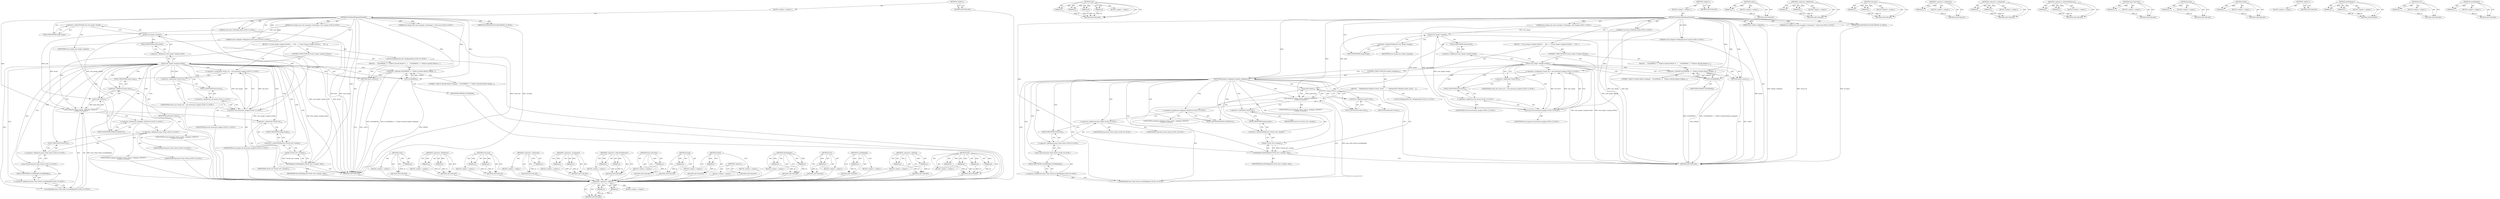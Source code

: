 digraph "LocalMidnight" {
vulnerable_112 [label=<(METHOD,&lt;operator&gt;.shiftLeft)>];
vulnerable_113 [label=<(PARAM,p1)>];
vulnerable_114 [label=<(PARAM,p2)>];
vulnerable_115 [label=<(BLOCK,&lt;empty&gt;,&lt;empty&gt;)>];
vulnerable_116 [label=<(METHOD_RETURN,ANY)>];
vulnerable_135 [label=<(METHOD,info)>];
vulnerable_136 [label=<(PARAM,p1)>];
vulnerable_137 [label=<(PARAM,p2)>];
vulnerable_138 [label=<(PARAM,p3)>];
vulnerable_139 [label=<(PARAM,p4)>];
vulnerable_140 [label=<(BLOCK,&lt;empty&gt;,&lt;empty&gt;)>];
vulnerable_141 [label=<(METHOD_RETURN,ANY)>];
vulnerable_6 [label=<(METHOD,&lt;global&gt;)<SUB>1</SUB>>];
vulnerable_7 [label=<(BLOCK,&lt;empty&gt;,&lt;empty&gt;)<SUB>1</SUB>>];
vulnerable_8 [label=<(METHOD,OnDefaultWallpaperDecoded)<SUB>1</SUB>>];
vulnerable_9 [label="<(PARAM,const base::FilePath&amp; path)<SUB>2</SUB>>"];
vulnerable_10 [label="<(PARAM,const wallpaper::WallpaperLayout layout)<SUB>3</SUB>>"];
vulnerable_11 [label="<(PARAM,std::unique_ptr&lt;user_manager::UserImage&gt;* result_out)<SUB>4</SUB>>"];
vulnerable_12 [label=<(PARAM,MovableOnDestroyCallbackHolder on_finish)<SUB>5</SUB>>];
vulnerable_13 [label="<(PARAM,std::unique_ptr&lt;user_manager::UserImage&gt; user_image)<SUB>6</SUB>>"];
vulnerable_14 [label=<(BLOCK,{
  if (user_image-&gt;image().isNull()) {
    LOG...,{
  if (user_image-&gt;image().isNull()) {
    LOG...)<SUB>6</SUB>>];
vulnerable_15 [label=<(CONTROL_STRUCTURE,IF,if (user_image-&gt;image().isNull()))<SUB>7</SUB>>];
vulnerable_16 [label=<(isNull,user_image-&gt;image().isNull())<SUB>7</SUB>>];
vulnerable_17 [label=<(&lt;operator&gt;.fieldAccess,user_image-&gt;image().isNull)<SUB>7</SUB>>];
vulnerable_18 [label=<(image,user_image-&gt;image())<SUB>7</SUB>>];
vulnerable_19 [label=<(&lt;operator&gt;.indirectFieldAccess,user_image-&gt;image)<SUB>7</SUB>>];
vulnerable_20 [label=<(IDENTIFIER,user_image,user_image-&gt;image())<SUB>7</SUB>>];
vulnerable_21 [label=<(FIELD_IDENTIFIER,image,image)<SUB>7</SUB>>];
vulnerable_22 [label=<(FIELD_IDENTIFIER,isNull,isNull)<SUB>7</SUB>>];
vulnerable_23 [label=<(BLOCK,{
    LOG(ERROR) &lt;&lt; &quot;Failed to decode default w...,{
    LOG(ERROR) &lt;&lt; &quot;Failed to decode default w...)<SUB>7</SUB>>];
vulnerable_24 [label=<(&lt;operator&gt;.shiftLeft,LOG(ERROR) &lt;&lt; &quot;Failed to decode default wallpap...)<SUB>8</SUB>>];
vulnerable_25 [label=<(LOG,LOG(ERROR))<SUB>8</SUB>>];
vulnerable_26 [label=<(IDENTIFIER,ERROR,LOG(ERROR))<SUB>8</SUB>>];
vulnerable_27 [label=<(LITERAL,&quot;Failed to decode default wallpaper. &quot;,LOG(ERROR) &lt;&lt; &quot;Failed to decode default wallpap...)<SUB>8</SUB>>];
vulnerable_28 [label=<(RETURN,return;,return;)<SUB>9</SUB>>];
vulnerable_29 [label="<(&lt;operator&gt;.assignment,*result_out = std::move(user_image))<SUB>12</SUB>>"];
vulnerable_30 [label=<(&lt;operator&gt;.indirection,*result_out)<SUB>12</SUB>>];
vulnerable_31 [label="<(IDENTIFIER,result_out,*result_out = std::move(user_image))<SUB>12</SUB>>"];
vulnerable_32 [label="<(std.move,std::move(user_image))<SUB>12</SUB>>"];
vulnerable_33 [label="<(&lt;operator&gt;.fieldAccess,std::move)<SUB>12</SUB>>"];
vulnerable_34 [label="<(IDENTIFIER,std,std::move(user_image))<SUB>12</SUB>>"];
vulnerable_35 [label=<(FIELD_IDENTIFIER,move,move)<SUB>12</SUB>>];
vulnerable_36 [label="<(IDENTIFIER,user_image,std::move(user_image))<SUB>12</SUB>>"];
vulnerable_37 [label="<(LOCAL,WallpaperInfo info: WallpaperInfo)<SUB>13</SUB>>"];
vulnerable_38 [label="<(info,info(path.value(), layout, wallpaper::DEFAULT,
...)<SUB>13</SUB>>"];
vulnerable_39 [label=<(value,path.value())<SUB>13</SUB>>];
vulnerable_40 [label=<(&lt;operator&gt;.fieldAccess,path.value)<SUB>13</SUB>>];
vulnerable_41 [label=<(IDENTIFIER,path,path.value())<SUB>13</SUB>>];
vulnerable_42 [label=<(FIELD_IDENTIFIER,value,value)<SUB>13</SUB>>];
vulnerable_43 [label="<(IDENTIFIER,layout,info(path.value(), layout, wallpaper::DEFAULT,
...)<SUB>13</SUB>>"];
vulnerable_44 [label="<(&lt;operator&gt;.fieldAccess,wallpaper::DEFAULT)<SUB>13</SUB>>"];
vulnerable_45 [label="<(IDENTIFIER,wallpaper,info(path.value(), layout, wallpaper::DEFAULT,
...)<SUB>13</SUB>>"];
vulnerable_46 [label=<(FIELD_IDENTIFIER,DEFAULT,DEFAULT)<SUB>13</SUB>>];
vulnerable_47 [label="<(LocalMidnight,base::Time::Now().LocalMidnight())<SUB>14</SUB>>"];
vulnerable_48 [label="<(&lt;operator&gt;.fieldAccess,base::Time::Now().LocalMidnight)<SUB>14</SUB>>"];
vulnerable_49 [label="<(base.Time.Now,base::Time::Now())<SUB>14</SUB>>"];
vulnerable_50 [label="<(&lt;operator&gt;.fieldAccess,base::Time::Now)<SUB>14</SUB>>"];
vulnerable_51 [label="<(&lt;operator&gt;.fieldAccess,base::Time)<SUB>14</SUB>>"];
vulnerable_52 [label="<(IDENTIFIER,base,base::Time::Now())<SUB>14</SUB>>"];
vulnerable_53 [label="<(IDENTIFIER,Time,base::Time::Now())<SUB>14</SUB>>"];
vulnerable_54 [label=<(FIELD_IDENTIFIER,Now,Now)<SUB>14</SUB>>];
vulnerable_55 [label=<(FIELD_IDENTIFIER,LocalMidnight,LocalMidnight)<SUB>14</SUB>>];
vulnerable_56 [label=<(SetWallpaper,SetWallpaper((*result_out)-&gt;image(), info))<SUB>15</SUB>>];
vulnerable_57 [label=<(image,(*result_out)-&gt;image())<SUB>15</SUB>>];
vulnerable_58 [label=<(&lt;operator&gt;.indirectFieldAccess,(*result_out)-&gt;image)<SUB>15</SUB>>];
vulnerable_59 [label=<(&lt;operator&gt;.indirection,*result_out)<SUB>15</SUB>>];
vulnerable_60 [label=<(IDENTIFIER,result_out,(*result_out)-&gt;image())<SUB>15</SUB>>];
vulnerable_61 [label=<(FIELD_IDENTIFIER,image,image)<SUB>15</SUB>>];
vulnerable_62 [label=<(IDENTIFIER,info,SetWallpaper((*result_out)-&gt;image(), info))<SUB>15</SUB>>];
vulnerable_63 [label=<(METHOD_RETURN,void)<SUB>1</SUB>>];
vulnerable_65 [label=<(METHOD_RETURN,ANY)<SUB>1</SUB>>];
vulnerable_142 [label=<(METHOD,value)>];
vulnerable_143 [label=<(PARAM,p1)>];
vulnerable_144 [label=<(BLOCK,&lt;empty&gt;,&lt;empty&gt;)>];
vulnerable_145 [label=<(METHOD_RETURN,ANY)>];
vulnerable_98 [label=<(METHOD,&lt;operator&gt;.fieldAccess)>];
vulnerable_99 [label=<(PARAM,p1)>];
vulnerable_100 [label=<(PARAM,p2)>];
vulnerable_101 [label=<(BLOCK,&lt;empty&gt;,&lt;empty&gt;)>];
vulnerable_102 [label=<(METHOD_RETURN,ANY)>];
vulnerable_130 [label=<(METHOD,std.move)>];
vulnerable_131 [label=<(PARAM,p1)>];
vulnerable_132 [label=<(PARAM,p2)>];
vulnerable_133 [label=<(BLOCK,&lt;empty&gt;,&lt;empty&gt;)>];
vulnerable_134 [label=<(METHOD_RETURN,ANY)>];
vulnerable_126 [label=<(METHOD,&lt;operator&gt;.indirection)>];
vulnerable_127 [label=<(PARAM,p1)>];
vulnerable_128 [label=<(BLOCK,&lt;empty&gt;,&lt;empty&gt;)>];
vulnerable_129 [label=<(METHOD_RETURN,ANY)>];
vulnerable_121 [label=<(METHOD,&lt;operator&gt;.assignment)>];
vulnerable_122 [label=<(PARAM,p1)>];
vulnerable_123 [label=<(PARAM,p2)>];
vulnerable_124 [label=<(BLOCK,&lt;empty&gt;,&lt;empty&gt;)>];
vulnerable_125 [label=<(METHOD_RETURN,ANY)>];
vulnerable_107 [label=<(METHOD,&lt;operator&gt;.indirectFieldAccess)>];
vulnerable_108 [label=<(PARAM,p1)>];
vulnerable_109 [label=<(PARAM,p2)>];
vulnerable_110 [label=<(BLOCK,&lt;empty&gt;,&lt;empty&gt;)>];
vulnerable_111 [label=<(METHOD_RETURN,ANY)>];
vulnerable_150 [label=<(METHOD,base.Time.Now)>];
vulnerable_151 [label=<(PARAM,p1)>];
vulnerable_152 [label=<(BLOCK,&lt;empty&gt;,&lt;empty&gt;)>];
vulnerable_153 [label=<(METHOD_RETURN,ANY)>];
vulnerable_103 [label=<(METHOD,image)>];
vulnerable_104 [label=<(PARAM,p1)>];
vulnerable_105 [label=<(BLOCK,&lt;empty&gt;,&lt;empty&gt;)>];
vulnerable_106 [label=<(METHOD_RETURN,ANY)>];
vulnerable_94 [label=<(METHOD,isNull)>];
vulnerable_95 [label=<(PARAM,p1)>];
vulnerable_96 [label=<(BLOCK,&lt;empty&gt;,&lt;empty&gt;)>];
vulnerable_97 [label=<(METHOD_RETURN,ANY)>];
vulnerable_88 [label=<(METHOD,&lt;global&gt;)<SUB>1</SUB>>];
vulnerable_89 [label=<(BLOCK,&lt;empty&gt;,&lt;empty&gt;)>];
vulnerable_90 [label=<(METHOD_RETURN,ANY)>];
vulnerable_154 [label=<(METHOD,SetWallpaper)>];
vulnerable_155 [label=<(PARAM,p1)>];
vulnerable_156 [label=<(PARAM,p2)>];
vulnerable_157 [label=<(BLOCK,&lt;empty&gt;,&lt;empty&gt;)>];
vulnerable_158 [label=<(METHOD_RETURN,ANY)>];
vulnerable_117 [label=<(METHOD,LOG)>];
vulnerable_118 [label=<(PARAM,p1)>];
vulnerable_119 [label=<(BLOCK,&lt;empty&gt;,&lt;empty&gt;)>];
vulnerable_120 [label=<(METHOD_RETURN,ANY)>];
vulnerable_146 [label=<(METHOD,LocalMidnight)>];
vulnerable_147 [label=<(PARAM,p1)>];
vulnerable_148 [label=<(BLOCK,&lt;empty&gt;,&lt;empty&gt;)>];
vulnerable_149 [label=<(METHOD_RETURN,ANY)>];
fixed_118 [label=<(METHOD,&lt;operator&gt;.shiftLeft)>];
fixed_119 [label=<(PARAM,p1)>];
fixed_120 [label=<(PARAM,p2)>];
fixed_121 [label=<(BLOCK,&lt;empty&gt;,&lt;empty&gt;)>];
fixed_122 [label=<(METHOD_RETURN,ANY)>];
fixed_141 [label=<(METHOD,info)>];
fixed_142 [label=<(PARAM,p1)>];
fixed_143 [label=<(PARAM,p2)>];
fixed_144 [label=<(PARAM,p3)>];
fixed_145 [label=<(PARAM,p4)>];
fixed_146 [label=<(BLOCK,&lt;empty&gt;,&lt;empty&gt;)>];
fixed_147 [label=<(METHOD_RETURN,ANY)>];
fixed_6 [label=<(METHOD,&lt;global&gt;)<SUB>1</SUB>>];
fixed_7 [label=<(BLOCK,&lt;empty&gt;,&lt;empty&gt;)<SUB>1</SUB>>];
fixed_8 [label=<(METHOD,OnDefaultWallpaperDecoded)<SUB>1</SUB>>];
fixed_9 [label="<(PARAM,const base::FilePath&amp; path)<SUB>2</SUB>>"];
fixed_10 [label="<(PARAM,const wallpaper::WallpaperLayout layout)<SUB>3</SUB>>"];
fixed_11 [label=<(PARAM,bool update_wallpaper)<SUB>4</SUB>>];
fixed_12 [label="<(PARAM,std::unique_ptr&lt;user_manager::UserImage&gt;* result_out)<SUB>5</SUB>>"];
fixed_13 [label=<(PARAM,MovableOnDestroyCallbackHolder on_finish)<SUB>6</SUB>>];
fixed_14 [label="<(PARAM,std::unique_ptr&lt;user_manager::UserImage&gt; user_image)<SUB>7</SUB>>"];
fixed_15 [label=<(BLOCK,{
  if (user_image-&gt;image().isNull()) {
    LOG...,{
  if (user_image-&gt;image().isNull()) {
    LOG...)<SUB>7</SUB>>];
fixed_16 [label=<(CONTROL_STRUCTURE,IF,if (user_image-&gt;image().isNull()))<SUB>8</SUB>>];
fixed_17 [label=<(isNull,user_image-&gt;image().isNull())<SUB>8</SUB>>];
fixed_18 [label=<(&lt;operator&gt;.fieldAccess,user_image-&gt;image().isNull)<SUB>8</SUB>>];
fixed_19 [label=<(image,user_image-&gt;image())<SUB>8</SUB>>];
fixed_20 [label=<(&lt;operator&gt;.indirectFieldAccess,user_image-&gt;image)<SUB>8</SUB>>];
fixed_21 [label=<(IDENTIFIER,user_image,user_image-&gt;image())<SUB>8</SUB>>];
fixed_22 [label=<(FIELD_IDENTIFIER,image,image)<SUB>8</SUB>>];
fixed_23 [label=<(FIELD_IDENTIFIER,isNull,isNull)<SUB>8</SUB>>];
fixed_24 [label=<(BLOCK,{
    LOG(ERROR) &lt;&lt; &quot;Failed to decode default w...,{
    LOG(ERROR) &lt;&lt; &quot;Failed to decode default w...)<SUB>8</SUB>>];
fixed_25 [label=<(&lt;operator&gt;.shiftLeft,LOG(ERROR) &lt;&lt; &quot;Failed to decode default wallpap...)<SUB>9</SUB>>];
fixed_26 [label=<(LOG,LOG(ERROR))<SUB>9</SUB>>];
fixed_27 [label=<(IDENTIFIER,ERROR,LOG(ERROR))<SUB>9</SUB>>];
fixed_28 [label=<(LITERAL,&quot;Failed to decode default wallpaper. &quot;,LOG(ERROR) &lt;&lt; &quot;Failed to decode default wallpap...)<SUB>9</SUB>>];
fixed_29 [label=<(RETURN,return;,return;)<SUB>10</SUB>>];
fixed_30 [label="<(&lt;operator&gt;.assignment,*result_out = std::move(user_image))<SUB>13</SUB>>"];
fixed_31 [label=<(&lt;operator&gt;.indirection,*result_out)<SUB>13</SUB>>];
fixed_32 [label="<(IDENTIFIER,result_out,*result_out = std::move(user_image))<SUB>13</SUB>>"];
fixed_33 [label="<(std.move,std::move(user_image))<SUB>13</SUB>>"];
fixed_34 [label="<(&lt;operator&gt;.fieldAccess,std::move)<SUB>13</SUB>>"];
fixed_35 [label="<(IDENTIFIER,std,std::move(user_image))<SUB>13</SUB>>"];
fixed_36 [label=<(FIELD_IDENTIFIER,move,move)<SUB>13</SUB>>];
fixed_37 [label="<(IDENTIFIER,user_image,std::move(user_image))<SUB>13</SUB>>"];
fixed_38 [label=<(CONTROL_STRUCTURE,IF,if (update_wallpaper))<SUB>14</SUB>>];
fixed_39 [label=<(IDENTIFIER,update_wallpaper,if (update_wallpaper))<SUB>14</SUB>>];
fixed_40 [label=<(BLOCK,{
    WallpaperInfo info(path.value(), layout, ...,{
    WallpaperInfo info(path.value(), layout, ...)<SUB>14</SUB>>];
fixed_41 [label="<(LOCAL,WallpaperInfo info: WallpaperInfo)<SUB>15</SUB>>"];
fixed_42 [label="<(info,info(path.value(), layout, wallpaper::DEFAULT,
...)<SUB>15</SUB>>"];
fixed_43 [label=<(value,path.value())<SUB>15</SUB>>];
fixed_44 [label=<(&lt;operator&gt;.fieldAccess,path.value)<SUB>15</SUB>>];
fixed_45 [label=<(IDENTIFIER,path,path.value())<SUB>15</SUB>>];
fixed_46 [label=<(FIELD_IDENTIFIER,value,value)<SUB>15</SUB>>];
fixed_47 [label="<(IDENTIFIER,layout,info(path.value(), layout, wallpaper::DEFAULT,
...)<SUB>15</SUB>>"];
fixed_48 [label="<(&lt;operator&gt;.fieldAccess,wallpaper::DEFAULT)<SUB>15</SUB>>"];
fixed_49 [label="<(IDENTIFIER,wallpaper,info(path.value(), layout, wallpaper::DEFAULT,
...)<SUB>15</SUB>>"];
fixed_50 [label=<(FIELD_IDENTIFIER,DEFAULT,DEFAULT)<SUB>15</SUB>>];
fixed_51 [label="<(LocalMidnight,base::Time::Now().LocalMidnight())<SUB>16</SUB>>"];
fixed_52 [label="<(&lt;operator&gt;.fieldAccess,base::Time::Now().LocalMidnight)<SUB>16</SUB>>"];
fixed_53 [label="<(base.Time.Now,base::Time::Now())<SUB>16</SUB>>"];
fixed_54 [label="<(&lt;operator&gt;.fieldAccess,base::Time::Now)<SUB>16</SUB>>"];
fixed_55 [label="<(&lt;operator&gt;.fieldAccess,base::Time)<SUB>16</SUB>>"];
fixed_56 [label="<(IDENTIFIER,base,base::Time::Now())<SUB>16</SUB>>"];
fixed_57 [label="<(IDENTIFIER,Time,base::Time::Now())<SUB>16</SUB>>"];
fixed_58 [label=<(FIELD_IDENTIFIER,Now,Now)<SUB>16</SUB>>];
fixed_59 [label=<(FIELD_IDENTIFIER,LocalMidnight,LocalMidnight)<SUB>16</SUB>>];
fixed_60 [label=<(SetWallpaper,SetWallpaper((*result_out)-&gt;image(), info))<SUB>17</SUB>>];
fixed_61 [label=<(image,(*result_out)-&gt;image())<SUB>17</SUB>>];
fixed_62 [label=<(&lt;operator&gt;.indirectFieldAccess,(*result_out)-&gt;image)<SUB>17</SUB>>];
fixed_63 [label=<(&lt;operator&gt;.indirection,*result_out)<SUB>17</SUB>>];
fixed_64 [label=<(IDENTIFIER,result_out,(*result_out)-&gt;image())<SUB>17</SUB>>];
fixed_65 [label=<(FIELD_IDENTIFIER,image,image)<SUB>17</SUB>>];
fixed_66 [label=<(IDENTIFIER,info,SetWallpaper((*result_out)-&gt;image(), info))<SUB>17</SUB>>];
fixed_67 [label=<(METHOD_RETURN,void)<SUB>1</SUB>>];
fixed_69 [label=<(METHOD_RETURN,ANY)<SUB>1</SUB>>];
fixed_148 [label=<(METHOD,value)>];
fixed_149 [label=<(PARAM,p1)>];
fixed_150 [label=<(BLOCK,&lt;empty&gt;,&lt;empty&gt;)>];
fixed_151 [label=<(METHOD_RETURN,ANY)>];
fixed_104 [label=<(METHOD,&lt;operator&gt;.fieldAccess)>];
fixed_105 [label=<(PARAM,p1)>];
fixed_106 [label=<(PARAM,p2)>];
fixed_107 [label=<(BLOCK,&lt;empty&gt;,&lt;empty&gt;)>];
fixed_108 [label=<(METHOD_RETURN,ANY)>];
fixed_136 [label=<(METHOD,std.move)>];
fixed_137 [label=<(PARAM,p1)>];
fixed_138 [label=<(PARAM,p2)>];
fixed_139 [label=<(BLOCK,&lt;empty&gt;,&lt;empty&gt;)>];
fixed_140 [label=<(METHOD_RETURN,ANY)>];
fixed_132 [label=<(METHOD,&lt;operator&gt;.indirection)>];
fixed_133 [label=<(PARAM,p1)>];
fixed_134 [label=<(BLOCK,&lt;empty&gt;,&lt;empty&gt;)>];
fixed_135 [label=<(METHOD_RETURN,ANY)>];
fixed_127 [label=<(METHOD,&lt;operator&gt;.assignment)>];
fixed_128 [label=<(PARAM,p1)>];
fixed_129 [label=<(PARAM,p2)>];
fixed_130 [label=<(BLOCK,&lt;empty&gt;,&lt;empty&gt;)>];
fixed_131 [label=<(METHOD_RETURN,ANY)>];
fixed_113 [label=<(METHOD,&lt;operator&gt;.indirectFieldAccess)>];
fixed_114 [label=<(PARAM,p1)>];
fixed_115 [label=<(PARAM,p2)>];
fixed_116 [label=<(BLOCK,&lt;empty&gt;,&lt;empty&gt;)>];
fixed_117 [label=<(METHOD_RETURN,ANY)>];
fixed_156 [label=<(METHOD,base.Time.Now)>];
fixed_157 [label=<(PARAM,p1)>];
fixed_158 [label=<(BLOCK,&lt;empty&gt;,&lt;empty&gt;)>];
fixed_159 [label=<(METHOD_RETURN,ANY)>];
fixed_109 [label=<(METHOD,image)>];
fixed_110 [label=<(PARAM,p1)>];
fixed_111 [label=<(BLOCK,&lt;empty&gt;,&lt;empty&gt;)>];
fixed_112 [label=<(METHOD_RETURN,ANY)>];
fixed_100 [label=<(METHOD,isNull)>];
fixed_101 [label=<(PARAM,p1)>];
fixed_102 [label=<(BLOCK,&lt;empty&gt;,&lt;empty&gt;)>];
fixed_103 [label=<(METHOD_RETURN,ANY)>];
fixed_94 [label=<(METHOD,&lt;global&gt;)<SUB>1</SUB>>];
fixed_95 [label=<(BLOCK,&lt;empty&gt;,&lt;empty&gt;)>];
fixed_96 [label=<(METHOD_RETURN,ANY)>];
fixed_160 [label=<(METHOD,SetWallpaper)>];
fixed_161 [label=<(PARAM,p1)>];
fixed_162 [label=<(PARAM,p2)>];
fixed_163 [label=<(BLOCK,&lt;empty&gt;,&lt;empty&gt;)>];
fixed_164 [label=<(METHOD_RETURN,ANY)>];
fixed_123 [label=<(METHOD,LOG)>];
fixed_124 [label=<(PARAM,p1)>];
fixed_125 [label=<(BLOCK,&lt;empty&gt;,&lt;empty&gt;)>];
fixed_126 [label=<(METHOD_RETURN,ANY)>];
fixed_152 [label=<(METHOD,LocalMidnight)>];
fixed_153 [label=<(PARAM,p1)>];
fixed_154 [label=<(BLOCK,&lt;empty&gt;,&lt;empty&gt;)>];
fixed_155 [label=<(METHOD_RETURN,ANY)>];
vulnerable_112 -> vulnerable_113  [key=0, label="AST: "];
vulnerable_112 -> vulnerable_113  [key=1, label="DDG: "];
vulnerable_112 -> vulnerable_115  [key=0, label="AST: "];
vulnerable_112 -> vulnerable_114  [key=0, label="AST: "];
vulnerable_112 -> vulnerable_114  [key=1, label="DDG: "];
vulnerable_112 -> vulnerable_116  [key=0, label="AST: "];
vulnerable_112 -> vulnerable_116  [key=1, label="CFG: "];
vulnerable_113 -> vulnerable_116  [key=0, label="DDG: p1"];
vulnerable_114 -> vulnerable_116  [key=0, label="DDG: p2"];
vulnerable_115 -> fixed_118  [key=0];
vulnerable_116 -> fixed_118  [key=0];
vulnerable_135 -> vulnerable_136  [key=0, label="AST: "];
vulnerable_135 -> vulnerable_136  [key=1, label="DDG: "];
vulnerable_135 -> vulnerable_140  [key=0, label="AST: "];
vulnerable_135 -> vulnerable_137  [key=0, label="AST: "];
vulnerable_135 -> vulnerable_137  [key=1, label="DDG: "];
vulnerable_135 -> vulnerable_141  [key=0, label="AST: "];
vulnerable_135 -> vulnerable_141  [key=1, label="CFG: "];
vulnerable_135 -> vulnerable_138  [key=0, label="AST: "];
vulnerable_135 -> vulnerable_138  [key=1, label="DDG: "];
vulnerable_135 -> vulnerable_139  [key=0, label="AST: "];
vulnerable_135 -> vulnerable_139  [key=1, label="DDG: "];
vulnerable_136 -> vulnerable_141  [key=0, label="DDG: p1"];
vulnerable_137 -> vulnerable_141  [key=0, label="DDG: p2"];
vulnerable_138 -> vulnerable_141  [key=0, label="DDG: p3"];
vulnerable_139 -> vulnerable_141  [key=0, label="DDG: p4"];
vulnerable_140 -> fixed_118  [key=0];
vulnerable_141 -> fixed_118  [key=0];
vulnerable_6 -> vulnerable_7  [key=0, label="AST: "];
vulnerable_6 -> vulnerable_65  [key=0, label="AST: "];
vulnerable_6 -> vulnerable_65  [key=1, label="CFG: "];
vulnerable_7 -> vulnerable_8  [key=0, label="AST: "];
vulnerable_8 -> vulnerable_9  [key=0, label="AST: "];
vulnerable_8 -> vulnerable_9  [key=1, label="DDG: "];
vulnerable_8 -> vulnerable_10  [key=0, label="AST: "];
vulnerable_8 -> vulnerable_10  [key=1, label="DDG: "];
vulnerable_8 -> vulnerable_11  [key=0, label="AST: "];
vulnerable_8 -> vulnerable_11  [key=1, label="DDG: "];
vulnerable_8 -> vulnerable_12  [key=0, label="AST: "];
vulnerable_8 -> vulnerable_12  [key=1, label="DDG: "];
vulnerable_8 -> vulnerable_13  [key=0, label="AST: "];
vulnerable_8 -> vulnerable_13  [key=1, label="DDG: "];
vulnerable_8 -> vulnerable_14  [key=0, label="AST: "];
vulnerable_8 -> vulnerable_63  [key=0, label="AST: "];
vulnerable_8 -> vulnerable_21  [key=0, label="CFG: "];
vulnerable_8 -> vulnerable_38  [key=0, label="DDG: "];
vulnerable_8 -> vulnerable_56  [key=0, label="DDG: "];
vulnerable_8 -> vulnerable_28  [key=0, label="DDG: "];
vulnerable_8 -> vulnerable_32  [key=0, label="DDG: "];
vulnerable_8 -> vulnerable_24  [key=0, label="DDG: "];
vulnerable_8 -> vulnerable_25  [key=0, label="DDG: "];
vulnerable_9 -> vulnerable_63  [key=0, label="DDG: path"];
vulnerable_9 -> vulnerable_39  [key=0, label="DDG: path"];
vulnerable_10 -> vulnerable_63  [key=0, label="DDG: layout"];
vulnerable_10 -> vulnerable_38  [key=0, label="DDG: layout"];
vulnerable_11 -> vulnerable_63  [key=0, label="DDG: result_out"];
vulnerable_12 -> vulnerable_63  [key=0, label="DDG: on_finish"];
vulnerable_13 -> vulnerable_63  [key=0, label="DDG: user_image"];
vulnerable_13 -> vulnerable_32  [key=0, label="DDG: user_image"];
vulnerable_13 -> vulnerable_18  [key=0, label="DDG: user_image"];
vulnerable_14 -> vulnerable_15  [key=0, label="AST: "];
vulnerable_14 -> vulnerable_29  [key=0, label="AST: "];
vulnerable_14 -> vulnerable_37  [key=0, label="AST: "];
vulnerable_14 -> vulnerable_38  [key=0, label="AST: "];
vulnerable_14 -> vulnerable_56  [key=0, label="AST: "];
vulnerable_15 -> vulnerable_16  [key=0, label="AST: "];
vulnerable_15 -> vulnerable_23  [key=0, label="AST: "];
vulnerable_16 -> vulnerable_17  [key=0, label="AST: "];
vulnerable_16 -> vulnerable_25  [key=0, label="CFG: "];
vulnerable_16 -> vulnerable_25  [key=1, label="CDG: "];
vulnerable_16 -> vulnerable_30  [key=0, label="CFG: "];
vulnerable_16 -> vulnerable_30  [key=1, label="CDG: "];
vulnerable_16 -> vulnerable_63  [key=0, label="DDG: user_image-&gt;image().isNull"];
vulnerable_16 -> vulnerable_63  [key=1, label="DDG: user_image-&gt;image().isNull()"];
vulnerable_16 -> vulnerable_24  [key=0, label="CDG: "];
vulnerable_16 -> vulnerable_47  [key=0, label="CDG: "];
vulnerable_16 -> vulnerable_48  [key=0, label="CDG: "];
vulnerable_16 -> vulnerable_32  [key=0, label="CDG: "];
vulnerable_16 -> vulnerable_58  [key=0, label="CDG: "];
vulnerable_16 -> vulnerable_49  [key=0, label="CDG: "];
vulnerable_16 -> vulnerable_33  [key=0, label="CDG: "];
vulnerable_16 -> vulnerable_61  [key=0, label="CDG: "];
vulnerable_16 -> vulnerable_42  [key=0, label="CDG: "];
vulnerable_16 -> vulnerable_51  [key=0, label="CDG: "];
vulnerable_16 -> vulnerable_57  [key=0, label="CDG: "];
vulnerable_16 -> vulnerable_28  [key=0, label="CDG: "];
vulnerable_16 -> vulnerable_46  [key=0, label="CDG: "];
vulnerable_16 -> vulnerable_38  [key=0, label="CDG: "];
vulnerable_16 -> vulnerable_56  [key=0, label="CDG: "];
vulnerable_16 -> vulnerable_40  [key=0, label="CDG: "];
vulnerable_16 -> vulnerable_29  [key=0, label="CDG: "];
vulnerable_16 -> vulnerable_50  [key=0, label="CDG: "];
vulnerable_16 -> vulnerable_59  [key=0, label="CDG: "];
vulnerable_16 -> vulnerable_44  [key=0, label="CDG: "];
vulnerable_16 -> vulnerable_35  [key=0, label="CDG: "];
vulnerable_16 -> vulnerable_55  [key=0, label="CDG: "];
vulnerable_16 -> vulnerable_54  [key=0, label="CDG: "];
vulnerable_16 -> vulnerable_39  [key=0, label="CDG: "];
vulnerable_17 -> vulnerable_18  [key=0, label="AST: "];
vulnerable_17 -> vulnerable_22  [key=0, label="AST: "];
vulnerable_17 -> vulnerable_16  [key=0, label="CFG: "];
vulnerable_18 -> vulnerable_19  [key=0, label="AST: "];
vulnerable_18 -> vulnerable_22  [key=0, label="CFG: "];
vulnerable_18 -> vulnerable_63  [key=0, label="DDG: user_image-&gt;image"];
vulnerable_18 -> vulnerable_32  [key=0, label="DDG: user_image-&gt;image"];
vulnerable_19 -> vulnerable_20  [key=0, label="AST: "];
vulnerable_19 -> vulnerable_21  [key=0, label="AST: "];
vulnerable_19 -> vulnerable_18  [key=0, label="CFG: "];
vulnerable_20 -> fixed_118  [key=0];
vulnerable_21 -> vulnerable_19  [key=0, label="CFG: "];
vulnerable_22 -> vulnerable_17  [key=0, label="CFG: "];
vulnerable_23 -> vulnerable_24  [key=0, label="AST: "];
vulnerable_23 -> vulnerable_28  [key=0, label="AST: "];
vulnerable_24 -> vulnerable_25  [key=0, label="AST: "];
vulnerable_24 -> vulnerable_27  [key=0, label="AST: "];
vulnerable_24 -> vulnerable_28  [key=0, label="CFG: "];
vulnerable_24 -> vulnerable_63  [key=0, label="DDG: LOG(ERROR)"];
vulnerable_24 -> vulnerable_63  [key=1, label="DDG: LOG(ERROR) &lt;&lt; &quot;Failed to decode default wallpaper. &quot;"];
vulnerable_25 -> vulnerable_26  [key=0, label="AST: "];
vulnerable_25 -> vulnerable_24  [key=0, label="CFG: "];
vulnerable_25 -> vulnerable_24  [key=1, label="DDG: ERROR"];
vulnerable_25 -> vulnerable_63  [key=0, label="DDG: ERROR"];
vulnerable_26 -> fixed_118  [key=0];
vulnerable_27 -> fixed_118  [key=0];
vulnerable_28 -> vulnerable_63  [key=0, label="CFG: "];
vulnerable_28 -> vulnerable_63  [key=1, label="DDG: &lt;RET&gt;"];
vulnerable_29 -> vulnerable_30  [key=0, label="AST: "];
vulnerable_29 -> vulnerable_32  [key=0, label="AST: "];
vulnerable_29 -> vulnerable_42  [key=0, label="CFG: "];
vulnerable_30 -> vulnerable_31  [key=0, label="AST: "];
vulnerable_30 -> vulnerable_35  [key=0, label="CFG: "];
vulnerable_31 -> fixed_118  [key=0];
vulnerable_32 -> vulnerable_33  [key=0, label="AST: "];
vulnerable_32 -> vulnerable_36  [key=0, label="AST: "];
vulnerable_32 -> vulnerable_29  [key=0, label="CFG: "];
vulnerable_32 -> vulnerable_29  [key=1, label="DDG: std::move"];
vulnerable_32 -> vulnerable_29  [key=2, label="DDG: user_image"];
vulnerable_33 -> vulnerable_34  [key=0, label="AST: "];
vulnerable_33 -> vulnerable_35  [key=0, label="AST: "];
vulnerable_33 -> vulnerable_32  [key=0, label="CFG: "];
vulnerable_34 -> fixed_118  [key=0];
vulnerable_35 -> vulnerable_33  [key=0, label="CFG: "];
vulnerable_36 -> fixed_118  [key=0];
vulnerable_37 -> fixed_118  [key=0];
vulnerable_38 -> vulnerable_39  [key=0, label="AST: "];
vulnerable_38 -> vulnerable_43  [key=0, label="AST: "];
vulnerable_38 -> vulnerable_44  [key=0, label="AST: "];
vulnerable_38 -> vulnerable_47  [key=0, label="AST: "];
vulnerable_38 -> vulnerable_59  [key=0, label="CFG: "];
vulnerable_39 -> vulnerable_40  [key=0, label="AST: "];
vulnerable_39 -> vulnerable_46  [key=0, label="CFG: "];
vulnerable_39 -> vulnerable_38  [key=0, label="DDG: path.value"];
vulnerable_40 -> vulnerable_41  [key=0, label="AST: "];
vulnerable_40 -> vulnerable_42  [key=0, label="AST: "];
vulnerable_40 -> vulnerable_39  [key=0, label="CFG: "];
vulnerable_41 -> fixed_118  [key=0];
vulnerable_42 -> vulnerable_40  [key=0, label="CFG: "];
vulnerable_43 -> fixed_118  [key=0];
vulnerable_44 -> vulnerable_45  [key=0, label="AST: "];
vulnerable_44 -> vulnerable_46  [key=0, label="AST: "];
vulnerable_44 -> vulnerable_51  [key=0, label="CFG: "];
vulnerable_45 -> fixed_118  [key=0];
vulnerable_46 -> vulnerable_44  [key=0, label="CFG: "];
vulnerable_47 -> vulnerable_48  [key=0, label="AST: "];
vulnerable_47 -> vulnerable_38  [key=0, label="CFG: "];
vulnerable_47 -> vulnerable_38  [key=1, label="DDG: base::Time::Now().LocalMidnight"];
vulnerable_48 -> vulnerable_49  [key=0, label="AST: "];
vulnerable_48 -> vulnerable_55  [key=0, label="AST: "];
vulnerable_48 -> vulnerable_47  [key=0, label="CFG: "];
vulnerable_49 -> vulnerable_50  [key=0, label="AST: "];
vulnerable_49 -> vulnerable_55  [key=0, label="CFG: "];
vulnerable_50 -> vulnerable_51  [key=0, label="AST: "];
vulnerable_50 -> vulnerable_54  [key=0, label="AST: "];
vulnerable_50 -> vulnerable_49  [key=0, label="CFG: "];
vulnerable_51 -> vulnerable_52  [key=0, label="AST: "];
vulnerable_51 -> vulnerable_53  [key=0, label="AST: "];
vulnerable_51 -> vulnerable_54  [key=0, label="CFG: "];
vulnerable_52 -> fixed_118  [key=0];
vulnerable_53 -> fixed_118  [key=0];
vulnerable_54 -> vulnerable_50  [key=0, label="CFG: "];
vulnerable_55 -> vulnerable_48  [key=0, label="CFG: "];
vulnerable_56 -> vulnerable_57  [key=0, label="AST: "];
vulnerable_56 -> vulnerable_62  [key=0, label="AST: "];
vulnerable_56 -> vulnerable_63  [key=0, label="CFG: "];
vulnerable_57 -> vulnerable_58  [key=0, label="AST: "];
vulnerable_57 -> vulnerable_56  [key=0, label="CFG: "];
vulnerable_57 -> vulnerable_56  [key=1, label="DDG: (*result_out)-&gt;image"];
vulnerable_58 -> vulnerable_59  [key=0, label="AST: "];
vulnerable_58 -> vulnerable_61  [key=0, label="AST: "];
vulnerable_58 -> vulnerable_57  [key=0, label="CFG: "];
vulnerable_59 -> vulnerable_60  [key=0, label="AST: "];
vulnerable_59 -> vulnerable_61  [key=0, label="CFG: "];
vulnerable_60 -> fixed_118  [key=0];
vulnerable_61 -> vulnerable_58  [key=0, label="CFG: "];
vulnerable_62 -> fixed_118  [key=0];
vulnerable_63 -> fixed_118  [key=0];
vulnerable_65 -> fixed_118  [key=0];
vulnerable_142 -> vulnerable_143  [key=0, label="AST: "];
vulnerable_142 -> vulnerable_143  [key=1, label="DDG: "];
vulnerable_142 -> vulnerable_144  [key=0, label="AST: "];
vulnerable_142 -> vulnerable_145  [key=0, label="AST: "];
vulnerable_142 -> vulnerable_145  [key=1, label="CFG: "];
vulnerable_143 -> vulnerable_145  [key=0, label="DDG: p1"];
vulnerable_144 -> fixed_118  [key=0];
vulnerable_145 -> fixed_118  [key=0];
vulnerable_98 -> vulnerable_99  [key=0, label="AST: "];
vulnerable_98 -> vulnerable_99  [key=1, label="DDG: "];
vulnerable_98 -> vulnerable_101  [key=0, label="AST: "];
vulnerable_98 -> vulnerable_100  [key=0, label="AST: "];
vulnerable_98 -> vulnerable_100  [key=1, label="DDG: "];
vulnerable_98 -> vulnerable_102  [key=0, label="AST: "];
vulnerable_98 -> vulnerable_102  [key=1, label="CFG: "];
vulnerable_99 -> vulnerable_102  [key=0, label="DDG: p1"];
vulnerable_100 -> vulnerable_102  [key=0, label="DDG: p2"];
vulnerable_101 -> fixed_118  [key=0];
vulnerable_102 -> fixed_118  [key=0];
vulnerable_130 -> vulnerable_131  [key=0, label="AST: "];
vulnerable_130 -> vulnerable_131  [key=1, label="DDG: "];
vulnerable_130 -> vulnerable_133  [key=0, label="AST: "];
vulnerable_130 -> vulnerable_132  [key=0, label="AST: "];
vulnerable_130 -> vulnerable_132  [key=1, label="DDG: "];
vulnerable_130 -> vulnerable_134  [key=0, label="AST: "];
vulnerable_130 -> vulnerable_134  [key=1, label="CFG: "];
vulnerable_131 -> vulnerable_134  [key=0, label="DDG: p1"];
vulnerable_132 -> vulnerable_134  [key=0, label="DDG: p2"];
vulnerable_133 -> fixed_118  [key=0];
vulnerable_134 -> fixed_118  [key=0];
vulnerable_126 -> vulnerable_127  [key=0, label="AST: "];
vulnerable_126 -> vulnerable_127  [key=1, label="DDG: "];
vulnerable_126 -> vulnerable_128  [key=0, label="AST: "];
vulnerable_126 -> vulnerable_129  [key=0, label="AST: "];
vulnerable_126 -> vulnerable_129  [key=1, label="CFG: "];
vulnerable_127 -> vulnerable_129  [key=0, label="DDG: p1"];
vulnerable_128 -> fixed_118  [key=0];
vulnerable_129 -> fixed_118  [key=0];
vulnerable_121 -> vulnerable_122  [key=0, label="AST: "];
vulnerable_121 -> vulnerable_122  [key=1, label="DDG: "];
vulnerable_121 -> vulnerable_124  [key=0, label="AST: "];
vulnerable_121 -> vulnerable_123  [key=0, label="AST: "];
vulnerable_121 -> vulnerable_123  [key=1, label="DDG: "];
vulnerable_121 -> vulnerable_125  [key=0, label="AST: "];
vulnerable_121 -> vulnerable_125  [key=1, label="CFG: "];
vulnerable_122 -> vulnerable_125  [key=0, label="DDG: p1"];
vulnerable_123 -> vulnerable_125  [key=0, label="DDG: p2"];
vulnerable_124 -> fixed_118  [key=0];
vulnerable_125 -> fixed_118  [key=0];
vulnerable_107 -> vulnerable_108  [key=0, label="AST: "];
vulnerable_107 -> vulnerable_108  [key=1, label="DDG: "];
vulnerable_107 -> vulnerable_110  [key=0, label="AST: "];
vulnerable_107 -> vulnerable_109  [key=0, label="AST: "];
vulnerable_107 -> vulnerable_109  [key=1, label="DDG: "];
vulnerable_107 -> vulnerable_111  [key=0, label="AST: "];
vulnerable_107 -> vulnerable_111  [key=1, label="CFG: "];
vulnerable_108 -> vulnerable_111  [key=0, label="DDG: p1"];
vulnerable_109 -> vulnerable_111  [key=0, label="DDG: p2"];
vulnerable_110 -> fixed_118  [key=0];
vulnerable_111 -> fixed_118  [key=0];
vulnerable_150 -> vulnerable_151  [key=0, label="AST: "];
vulnerable_150 -> vulnerable_151  [key=1, label="DDG: "];
vulnerable_150 -> vulnerable_152  [key=0, label="AST: "];
vulnerable_150 -> vulnerable_153  [key=0, label="AST: "];
vulnerable_150 -> vulnerable_153  [key=1, label="CFG: "];
vulnerable_151 -> vulnerable_153  [key=0, label="DDG: p1"];
vulnerable_152 -> fixed_118  [key=0];
vulnerable_153 -> fixed_118  [key=0];
vulnerable_103 -> vulnerable_104  [key=0, label="AST: "];
vulnerable_103 -> vulnerable_104  [key=1, label="DDG: "];
vulnerable_103 -> vulnerable_105  [key=0, label="AST: "];
vulnerable_103 -> vulnerable_106  [key=0, label="AST: "];
vulnerable_103 -> vulnerable_106  [key=1, label="CFG: "];
vulnerable_104 -> vulnerable_106  [key=0, label="DDG: p1"];
vulnerable_105 -> fixed_118  [key=0];
vulnerable_106 -> fixed_118  [key=0];
vulnerable_94 -> vulnerable_95  [key=0, label="AST: "];
vulnerable_94 -> vulnerable_95  [key=1, label="DDG: "];
vulnerable_94 -> vulnerable_96  [key=0, label="AST: "];
vulnerable_94 -> vulnerable_97  [key=0, label="AST: "];
vulnerable_94 -> vulnerable_97  [key=1, label="CFG: "];
vulnerable_95 -> vulnerable_97  [key=0, label="DDG: p1"];
vulnerable_96 -> fixed_118  [key=0];
vulnerable_97 -> fixed_118  [key=0];
vulnerable_88 -> vulnerable_89  [key=0, label="AST: "];
vulnerable_88 -> vulnerable_90  [key=0, label="AST: "];
vulnerable_88 -> vulnerable_90  [key=1, label="CFG: "];
vulnerable_89 -> fixed_118  [key=0];
vulnerable_90 -> fixed_118  [key=0];
vulnerable_154 -> vulnerable_155  [key=0, label="AST: "];
vulnerable_154 -> vulnerable_155  [key=1, label="DDG: "];
vulnerable_154 -> vulnerable_157  [key=0, label="AST: "];
vulnerable_154 -> vulnerable_156  [key=0, label="AST: "];
vulnerable_154 -> vulnerable_156  [key=1, label="DDG: "];
vulnerable_154 -> vulnerable_158  [key=0, label="AST: "];
vulnerable_154 -> vulnerable_158  [key=1, label="CFG: "];
vulnerable_155 -> vulnerable_158  [key=0, label="DDG: p1"];
vulnerable_156 -> vulnerable_158  [key=0, label="DDG: p2"];
vulnerable_157 -> fixed_118  [key=0];
vulnerable_158 -> fixed_118  [key=0];
vulnerable_117 -> vulnerable_118  [key=0, label="AST: "];
vulnerable_117 -> vulnerable_118  [key=1, label="DDG: "];
vulnerable_117 -> vulnerable_119  [key=0, label="AST: "];
vulnerable_117 -> vulnerable_120  [key=0, label="AST: "];
vulnerable_117 -> vulnerable_120  [key=1, label="CFG: "];
vulnerable_118 -> vulnerable_120  [key=0, label="DDG: p1"];
vulnerable_119 -> fixed_118  [key=0];
vulnerable_120 -> fixed_118  [key=0];
vulnerable_146 -> vulnerable_147  [key=0, label="AST: "];
vulnerable_146 -> vulnerable_147  [key=1, label="DDG: "];
vulnerable_146 -> vulnerable_148  [key=0, label="AST: "];
vulnerable_146 -> vulnerable_149  [key=0, label="AST: "];
vulnerable_146 -> vulnerable_149  [key=1, label="CFG: "];
vulnerable_147 -> vulnerable_149  [key=0, label="DDG: p1"];
vulnerable_148 -> fixed_118  [key=0];
vulnerable_149 -> fixed_118  [key=0];
fixed_118 -> fixed_119  [key=0, label="AST: "];
fixed_118 -> fixed_119  [key=1, label="DDG: "];
fixed_118 -> fixed_121  [key=0, label="AST: "];
fixed_118 -> fixed_120  [key=0, label="AST: "];
fixed_118 -> fixed_120  [key=1, label="DDG: "];
fixed_118 -> fixed_122  [key=0, label="AST: "];
fixed_118 -> fixed_122  [key=1, label="CFG: "];
fixed_119 -> fixed_122  [key=0, label="DDG: p1"];
fixed_120 -> fixed_122  [key=0, label="DDG: p2"];
fixed_141 -> fixed_142  [key=0, label="AST: "];
fixed_141 -> fixed_142  [key=1, label="DDG: "];
fixed_141 -> fixed_146  [key=0, label="AST: "];
fixed_141 -> fixed_143  [key=0, label="AST: "];
fixed_141 -> fixed_143  [key=1, label="DDG: "];
fixed_141 -> fixed_147  [key=0, label="AST: "];
fixed_141 -> fixed_147  [key=1, label="CFG: "];
fixed_141 -> fixed_144  [key=0, label="AST: "];
fixed_141 -> fixed_144  [key=1, label="DDG: "];
fixed_141 -> fixed_145  [key=0, label="AST: "];
fixed_141 -> fixed_145  [key=1, label="DDG: "];
fixed_142 -> fixed_147  [key=0, label="DDG: p1"];
fixed_143 -> fixed_147  [key=0, label="DDG: p2"];
fixed_144 -> fixed_147  [key=0, label="DDG: p3"];
fixed_145 -> fixed_147  [key=0, label="DDG: p4"];
fixed_6 -> fixed_7  [key=0, label="AST: "];
fixed_6 -> fixed_69  [key=0, label="AST: "];
fixed_6 -> fixed_69  [key=1, label="CFG: "];
fixed_7 -> fixed_8  [key=0, label="AST: "];
fixed_8 -> fixed_9  [key=0, label="AST: "];
fixed_8 -> fixed_9  [key=1, label="DDG: "];
fixed_8 -> fixed_10  [key=0, label="AST: "];
fixed_8 -> fixed_10  [key=1, label="DDG: "];
fixed_8 -> fixed_11  [key=0, label="AST: "];
fixed_8 -> fixed_11  [key=1, label="DDG: "];
fixed_8 -> fixed_12  [key=0, label="AST: "];
fixed_8 -> fixed_12  [key=1, label="DDG: "];
fixed_8 -> fixed_13  [key=0, label="AST: "];
fixed_8 -> fixed_13  [key=1, label="DDG: "];
fixed_8 -> fixed_14  [key=0, label="AST: "];
fixed_8 -> fixed_14  [key=1, label="DDG: "];
fixed_8 -> fixed_15  [key=0, label="AST: "];
fixed_8 -> fixed_67  [key=0, label="AST: "];
fixed_8 -> fixed_22  [key=0, label="CFG: "];
fixed_8 -> fixed_39  [key=0, label="DDG: "];
fixed_8 -> fixed_29  [key=0, label="DDG: "];
fixed_8 -> fixed_33  [key=0, label="DDG: "];
fixed_8 -> fixed_25  [key=0, label="DDG: "];
fixed_8 -> fixed_42  [key=0, label="DDG: "];
fixed_8 -> fixed_60  [key=0, label="DDG: "];
fixed_8 -> fixed_26  [key=0, label="DDG: "];
fixed_9 -> fixed_67  [key=0, label="DDG: path"];
fixed_9 -> fixed_43  [key=0, label="DDG: path"];
fixed_10 -> fixed_67  [key=0, label="DDG: layout"];
fixed_10 -> fixed_42  [key=0, label="DDG: layout"];
fixed_11 -> fixed_67  [key=0, label="DDG: update_wallpaper"];
fixed_12 -> fixed_67  [key=0, label="DDG: result_out"];
fixed_13 -> fixed_67  [key=0, label="DDG: on_finish"];
fixed_14 -> fixed_67  [key=0, label="DDG: user_image"];
fixed_14 -> fixed_33  [key=0, label="DDG: user_image"];
fixed_14 -> fixed_19  [key=0, label="DDG: user_image"];
fixed_15 -> fixed_16  [key=0, label="AST: "];
fixed_15 -> fixed_30  [key=0, label="AST: "];
fixed_15 -> fixed_38  [key=0, label="AST: "];
fixed_16 -> fixed_17  [key=0, label="AST: "];
fixed_16 -> fixed_24  [key=0, label="AST: "];
fixed_17 -> fixed_18  [key=0, label="AST: "];
fixed_17 -> fixed_26  [key=0, label="CFG: "];
fixed_17 -> fixed_26  [key=1, label="CDG: "];
fixed_17 -> fixed_31  [key=0, label="CFG: "];
fixed_17 -> fixed_31  [key=1, label="CDG: "];
fixed_17 -> fixed_67  [key=0, label="DDG: user_image-&gt;image().isNull"];
fixed_17 -> fixed_67  [key=1, label="DDG: user_image-&gt;image().isNull()"];
fixed_17 -> fixed_30  [key=0, label="CDG: "];
fixed_17 -> fixed_34  [key=0, label="CDG: "];
fixed_17 -> fixed_33  [key=0, label="CDG: "];
fixed_17 -> fixed_36  [key=0, label="CDG: "];
fixed_17 -> fixed_25  [key=0, label="CDG: "];
fixed_17 -> fixed_29  [key=0, label="CDG: "];
fixed_17 -> fixed_39  [key=0, label="CDG: "];
fixed_18 -> fixed_19  [key=0, label="AST: "];
fixed_18 -> fixed_23  [key=0, label="AST: "];
fixed_18 -> fixed_17  [key=0, label="CFG: "];
fixed_19 -> fixed_20  [key=0, label="AST: "];
fixed_19 -> fixed_23  [key=0, label="CFG: "];
fixed_19 -> fixed_67  [key=0, label="DDG: user_image-&gt;image"];
fixed_19 -> fixed_33  [key=0, label="DDG: user_image-&gt;image"];
fixed_20 -> fixed_21  [key=0, label="AST: "];
fixed_20 -> fixed_22  [key=0, label="AST: "];
fixed_20 -> fixed_19  [key=0, label="CFG: "];
fixed_22 -> fixed_20  [key=0, label="CFG: "];
fixed_23 -> fixed_18  [key=0, label="CFG: "];
fixed_24 -> fixed_25  [key=0, label="AST: "];
fixed_24 -> fixed_29  [key=0, label="AST: "];
fixed_25 -> fixed_26  [key=0, label="AST: "];
fixed_25 -> fixed_28  [key=0, label="AST: "];
fixed_25 -> fixed_29  [key=0, label="CFG: "];
fixed_25 -> fixed_67  [key=0, label="DDG: LOG(ERROR)"];
fixed_25 -> fixed_67  [key=1, label="DDG: LOG(ERROR) &lt;&lt; &quot;Failed to decode default wallpaper. &quot;"];
fixed_26 -> fixed_27  [key=0, label="AST: "];
fixed_26 -> fixed_25  [key=0, label="CFG: "];
fixed_26 -> fixed_25  [key=1, label="DDG: ERROR"];
fixed_26 -> fixed_67  [key=0, label="DDG: ERROR"];
fixed_29 -> fixed_67  [key=0, label="CFG: "];
fixed_29 -> fixed_67  [key=1, label="DDG: &lt;RET&gt;"];
fixed_30 -> fixed_31  [key=0, label="AST: "];
fixed_30 -> fixed_33  [key=0, label="AST: "];
fixed_30 -> fixed_39  [key=0, label="CFG: "];
fixed_31 -> fixed_32  [key=0, label="AST: "];
fixed_31 -> fixed_36  [key=0, label="CFG: "];
fixed_33 -> fixed_34  [key=0, label="AST: "];
fixed_33 -> fixed_37  [key=0, label="AST: "];
fixed_33 -> fixed_30  [key=0, label="CFG: "];
fixed_33 -> fixed_30  [key=1, label="DDG: std::move"];
fixed_33 -> fixed_30  [key=2, label="DDG: user_image"];
fixed_34 -> fixed_35  [key=0, label="AST: "];
fixed_34 -> fixed_36  [key=0, label="AST: "];
fixed_34 -> fixed_33  [key=0, label="CFG: "];
fixed_36 -> fixed_34  [key=0, label="CFG: "];
fixed_38 -> fixed_39  [key=0, label="AST: "];
fixed_38 -> fixed_40  [key=0, label="AST: "];
fixed_39 -> fixed_67  [key=0, label="CFG: "];
fixed_39 -> fixed_46  [key=0, label="CFG: "];
fixed_39 -> fixed_46  [key=1, label="CDG: "];
fixed_39 -> fixed_48  [key=0, label="CDG: "];
fixed_39 -> fixed_58  [key=0, label="CDG: "];
fixed_39 -> fixed_60  [key=0, label="CDG: "];
fixed_39 -> fixed_61  [key=0, label="CDG: "];
fixed_39 -> fixed_42  [key=0, label="CDG: "];
fixed_39 -> fixed_51  [key=0, label="CDG: "];
fixed_39 -> fixed_52  [key=0, label="CDG: "];
fixed_39 -> fixed_53  [key=0, label="CDG: "];
fixed_39 -> fixed_63  [key=0, label="CDG: "];
fixed_39 -> fixed_65  [key=0, label="CDG: "];
fixed_39 -> fixed_50  [key=0, label="CDG: "];
fixed_39 -> fixed_59  [key=0, label="CDG: "];
fixed_39 -> fixed_44  [key=0, label="CDG: "];
fixed_39 -> fixed_55  [key=0, label="CDG: "];
fixed_39 -> fixed_54  [key=0, label="CDG: "];
fixed_39 -> fixed_62  [key=0, label="CDG: "];
fixed_39 -> fixed_43  [key=0, label="CDG: "];
fixed_40 -> fixed_41  [key=0, label="AST: "];
fixed_40 -> fixed_42  [key=0, label="AST: "];
fixed_40 -> fixed_60  [key=0, label="AST: "];
fixed_42 -> fixed_43  [key=0, label="AST: "];
fixed_42 -> fixed_47  [key=0, label="AST: "];
fixed_42 -> fixed_48  [key=0, label="AST: "];
fixed_42 -> fixed_51  [key=0, label="AST: "];
fixed_42 -> fixed_63  [key=0, label="CFG: "];
fixed_43 -> fixed_44  [key=0, label="AST: "];
fixed_43 -> fixed_50  [key=0, label="CFG: "];
fixed_43 -> fixed_42  [key=0, label="DDG: path.value"];
fixed_44 -> fixed_45  [key=0, label="AST: "];
fixed_44 -> fixed_46  [key=0, label="AST: "];
fixed_44 -> fixed_43  [key=0, label="CFG: "];
fixed_46 -> fixed_44  [key=0, label="CFG: "];
fixed_48 -> fixed_49  [key=0, label="AST: "];
fixed_48 -> fixed_50  [key=0, label="AST: "];
fixed_48 -> fixed_55  [key=0, label="CFG: "];
fixed_50 -> fixed_48  [key=0, label="CFG: "];
fixed_51 -> fixed_52  [key=0, label="AST: "];
fixed_51 -> fixed_42  [key=0, label="CFG: "];
fixed_51 -> fixed_42  [key=1, label="DDG: base::Time::Now().LocalMidnight"];
fixed_52 -> fixed_53  [key=0, label="AST: "];
fixed_52 -> fixed_59  [key=0, label="AST: "];
fixed_52 -> fixed_51  [key=0, label="CFG: "];
fixed_53 -> fixed_54  [key=0, label="AST: "];
fixed_53 -> fixed_59  [key=0, label="CFG: "];
fixed_54 -> fixed_55  [key=0, label="AST: "];
fixed_54 -> fixed_58  [key=0, label="AST: "];
fixed_54 -> fixed_53  [key=0, label="CFG: "];
fixed_55 -> fixed_56  [key=0, label="AST: "];
fixed_55 -> fixed_57  [key=0, label="AST: "];
fixed_55 -> fixed_58  [key=0, label="CFG: "];
fixed_58 -> fixed_54  [key=0, label="CFG: "];
fixed_59 -> fixed_52  [key=0, label="CFG: "];
fixed_60 -> fixed_61  [key=0, label="AST: "];
fixed_60 -> fixed_66  [key=0, label="AST: "];
fixed_60 -> fixed_67  [key=0, label="CFG: "];
fixed_61 -> fixed_62  [key=0, label="AST: "];
fixed_61 -> fixed_60  [key=0, label="CFG: "];
fixed_61 -> fixed_60  [key=1, label="DDG: (*result_out)-&gt;image"];
fixed_62 -> fixed_63  [key=0, label="AST: "];
fixed_62 -> fixed_65  [key=0, label="AST: "];
fixed_62 -> fixed_61  [key=0, label="CFG: "];
fixed_63 -> fixed_64  [key=0, label="AST: "];
fixed_63 -> fixed_65  [key=0, label="CFG: "];
fixed_65 -> fixed_62  [key=0, label="CFG: "];
fixed_148 -> fixed_149  [key=0, label="AST: "];
fixed_148 -> fixed_149  [key=1, label="DDG: "];
fixed_148 -> fixed_150  [key=0, label="AST: "];
fixed_148 -> fixed_151  [key=0, label="AST: "];
fixed_148 -> fixed_151  [key=1, label="CFG: "];
fixed_149 -> fixed_151  [key=0, label="DDG: p1"];
fixed_104 -> fixed_105  [key=0, label="AST: "];
fixed_104 -> fixed_105  [key=1, label="DDG: "];
fixed_104 -> fixed_107  [key=0, label="AST: "];
fixed_104 -> fixed_106  [key=0, label="AST: "];
fixed_104 -> fixed_106  [key=1, label="DDG: "];
fixed_104 -> fixed_108  [key=0, label="AST: "];
fixed_104 -> fixed_108  [key=1, label="CFG: "];
fixed_105 -> fixed_108  [key=0, label="DDG: p1"];
fixed_106 -> fixed_108  [key=0, label="DDG: p2"];
fixed_136 -> fixed_137  [key=0, label="AST: "];
fixed_136 -> fixed_137  [key=1, label="DDG: "];
fixed_136 -> fixed_139  [key=0, label="AST: "];
fixed_136 -> fixed_138  [key=0, label="AST: "];
fixed_136 -> fixed_138  [key=1, label="DDG: "];
fixed_136 -> fixed_140  [key=0, label="AST: "];
fixed_136 -> fixed_140  [key=1, label="CFG: "];
fixed_137 -> fixed_140  [key=0, label="DDG: p1"];
fixed_138 -> fixed_140  [key=0, label="DDG: p2"];
fixed_132 -> fixed_133  [key=0, label="AST: "];
fixed_132 -> fixed_133  [key=1, label="DDG: "];
fixed_132 -> fixed_134  [key=0, label="AST: "];
fixed_132 -> fixed_135  [key=0, label="AST: "];
fixed_132 -> fixed_135  [key=1, label="CFG: "];
fixed_133 -> fixed_135  [key=0, label="DDG: p1"];
fixed_127 -> fixed_128  [key=0, label="AST: "];
fixed_127 -> fixed_128  [key=1, label="DDG: "];
fixed_127 -> fixed_130  [key=0, label="AST: "];
fixed_127 -> fixed_129  [key=0, label="AST: "];
fixed_127 -> fixed_129  [key=1, label="DDG: "];
fixed_127 -> fixed_131  [key=0, label="AST: "];
fixed_127 -> fixed_131  [key=1, label="CFG: "];
fixed_128 -> fixed_131  [key=0, label="DDG: p1"];
fixed_129 -> fixed_131  [key=0, label="DDG: p2"];
fixed_113 -> fixed_114  [key=0, label="AST: "];
fixed_113 -> fixed_114  [key=1, label="DDG: "];
fixed_113 -> fixed_116  [key=0, label="AST: "];
fixed_113 -> fixed_115  [key=0, label="AST: "];
fixed_113 -> fixed_115  [key=1, label="DDG: "];
fixed_113 -> fixed_117  [key=0, label="AST: "];
fixed_113 -> fixed_117  [key=1, label="CFG: "];
fixed_114 -> fixed_117  [key=0, label="DDG: p1"];
fixed_115 -> fixed_117  [key=0, label="DDG: p2"];
fixed_156 -> fixed_157  [key=0, label="AST: "];
fixed_156 -> fixed_157  [key=1, label="DDG: "];
fixed_156 -> fixed_158  [key=0, label="AST: "];
fixed_156 -> fixed_159  [key=0, label="AST: "];
fixed_156 -> fixed_159  [key=1, label="CFG: "];
fixed_157 -> fixed_159  [key=0, label="DDG: p1"];
fixed_109 -> fixed_110  [key=0, label="AST: "];
fixed_109 -> fixed_110  [key=1, label="DDG: "];
fixed_109 -> fixed_111  [key=0, label="AST: "];
fixed_109 -> fixed_112  [key=0, label="AST: "];
fixed_109 -> fixed_112  [key=1, label="CFG: "];
fixed_110 -> fixed_112  [key=0, label="DDG: p1"];
fixed_100 -> fixed_101  [key=0, label="AST: "];
fixed_100 -> fixed_101  [key=1, label="DDG: "];
fixed_100 -> fixed_102  [key=0, label="AST: "];
fixed_100 -> fixed_103  [key=0, label="AST: "];
fixed_100 -> fixed_103  [key=1, label="CFG: "];
fixed_101 -> fixed_103  [key=0, label="DDG: p1"];
fixed_94 -> fixed_95  [key=0, label="AST: "];
fixed_94 -> fixed_96  [key=0, label="AST: "];
fixed_94 -> fixed_96  [key=1, label="CFG: "];
fixed_160 -> fixed_161  [key=0, label="AST: "];
fixed_160 -> fixed_161  [key=1, label="DDG: "];
fixed_160 -> fixed_163  [key=0, label="AST: "];
fixed_160 -> fixed_162  [key=0, label="AST: "];
fixed_160 -> fixed_162  [key=1, label="DDG: "];
fixed_160 -> fixed_164  [key=0, label="AST: "];
fixed_160 -> fixed_164  [key=1, label="CFG: "];
fixed_161 -> fixed_164  [key=0, label="DDG: p1"];
fixed_162 -> fixed_164  [key=0, label="DDG: p2"];
fixed_123 -> fixed_124  [key=0, label="AST: "];
fixed_123 -> fixed_124  [key=1, label="DDG: "];
fixed_123 -> fixed_125  [key=0, label="AST: "];
fixed_123 -> fixed_126  [key=0, label="AST: "];
fixed_123 -> fixed_126  [key=1, label="CFG: "];
fixed_124 -> fixed_126  [key=0, label="DDG: p1"];
fixed_152 -> fixed_153  [key=0, label="AST: "];
fixed_152 -> fixed_153  [key=1, label="DDG: "];
fixed_152 -> fixed_154  [key=0, label="AST: "];
fixed_152 -> fixed_155  [key=0, label="AST: "];
fixed_152 -> fixed_155  [key=1, label="CFG: "];
fixed_153 -> fixed_155  [key=0, label="DDG: p1"];
}

